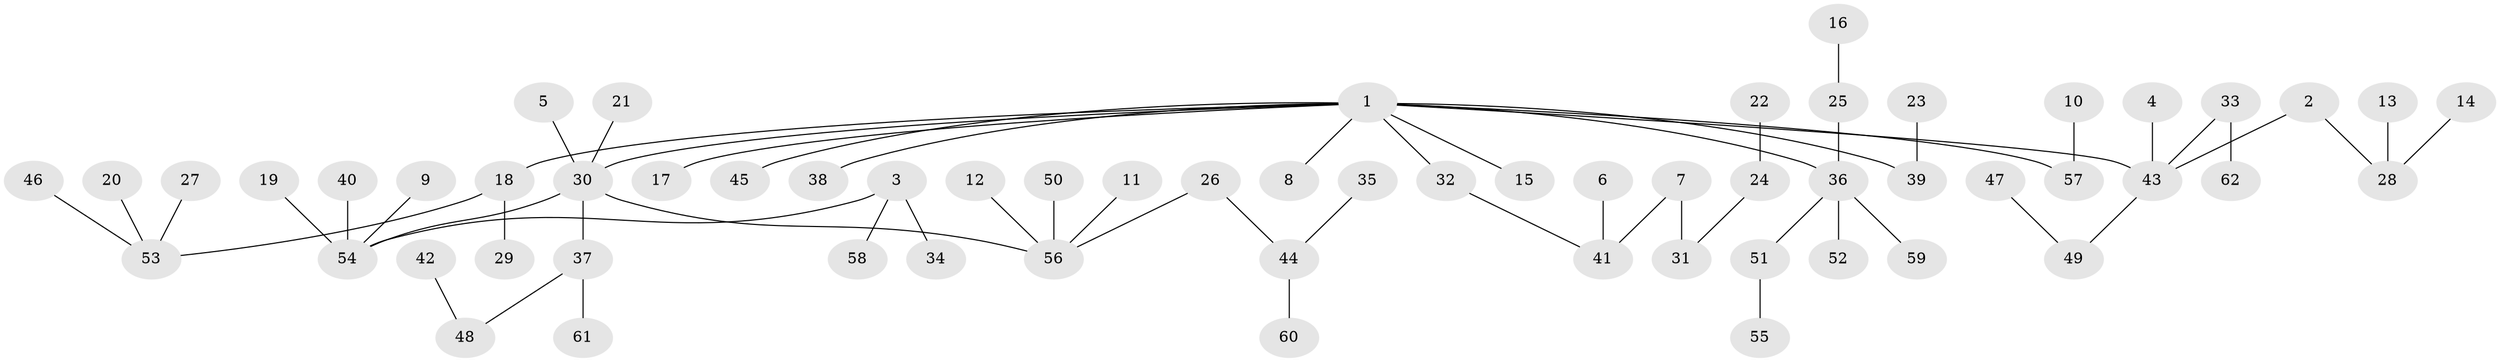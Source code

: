 // original degree distribution, {8: 0.008130081300813009, 7: 0.024390243902439025, 4: 0.06504065040650407, 3: 0.14634146341463414, 5: 0.024390243902439025, 1: 0.5365853658536586, 2: 0.1951219512195122}
// Generated by graph-tools (version 1.1) at 2025/26/03/09/25 03:26:29]
// undirected, 62 vertices, 61 edges
graph export_dot {
graph [start="1"]
  node [color=gray90,style=filled];
  1;
  2;
  3;
  4;
  5;
  6;
  7;
  8;
  9;
  10;
  11;
  12;
  13;
  14;
  15;
  16;
  17;
  18;
  19;
  20;
  21;
  22;
  23;
  24;
  25;
  26;
  27;
  28;
  29;
  30;
  31;
  32;
  33;
  34;
  35;
  36;
  37;
  38;
  39;
  40;
  41;
  42;
  43;
  44;
  45;
  46;
  47;
  48;
  49;
  50;
  51;
  52;
  53;
  54;
  55;
  56;
  57;
  58;
  59;
  60;
  61;
  62;
  1 -- 8 [weight=1.0];
  1 -- 15 [weight=1.0];
  1 -- 17 [weight=1.0];
  1 -- 18 [weight=1.0];
  1 -- 30 [weight=1.0];
  1 -- 32 [weight=1.0];
  1 -- 36 [weight=1.0];
  1 -- 38 [weight=1.0];
  1 -- 39 [weight=1.0];
  1 -- 43 [weight=1.0];
  1 -- 45 [weight=1.0];
  1 -- 57 [weight=1.0];
  2 -- 28 [weight=1.0];
  2 -- 43 [weight=1.0];
  3 -- 34 [weight=1.0];
  3 -- 54 [weight=1.0];
  3 -- 58 [weight=1.0];
  4 -- 43 [weight=1.0];
  5 -- 30 [weight=1.0];
  6 -- 41 [weight=1.0];
  7 -- 31 [weight=1.0];
  7 -- 41 [weight=1.0];
  9 -- 54 [weight=1.0];
  10 -- 57 [weight=1.0];
  11 -- 56 [weight=1.0];
  12 -- 56 [weight=1.0];
  13 -- 28 [weight=1.0];
  14 -- 28 [weight=1.0];
  16 -- 25 [weight=1.0];
  18 -- 29 [weight=1.0];
  18 -- 53 [weight=1.0];
  19 -- 54 [weight=1.0];
  20 -- 53 [weight=1.0];
  21 -- 30 [weight=1.0];
  22 -- 24 [weight=1.0];
  23 -- 39 [weight=1.0];
  24 -- 31 [weight=1.0];
  25 -- 36 [weight=1.0];
  26 -- 44 [weight=1.0];
  26 -- 56 [weight=1.0];
  27 -- 53 [weight=1.0];
  30 -- 37 [weight=1.0];
  30 -- 54 [weight=1.0];
  30 -- 56 [weight=1.0];
  32 -- 41 [weight=1.0];
  33 -- 43 [weight=1.0];
  33 -- 62 [weight=1.0];
  35 -- 44 [weight=1.0];
  36 -- 51 [weight=1.0];
  36 -- 52 [weight=1.0];
  36 -- 59 [weight=1.0];
  37 -- 48 [weight=1.0];
  37 -- 61 [weight=1.0];
  40 -- 54 [weight=1.0];
  42 -- 48 [weight=1.0];
  43 -- 49 [weight=1.0];
  44 -- 60 [weight=1.0];
  46 -- 53 [weight=1.0];
  47 -- 49 [weight=1.0];
  50 -- 56 [weight=1.0];
  51 -- 55 [weight=1.0];
}
